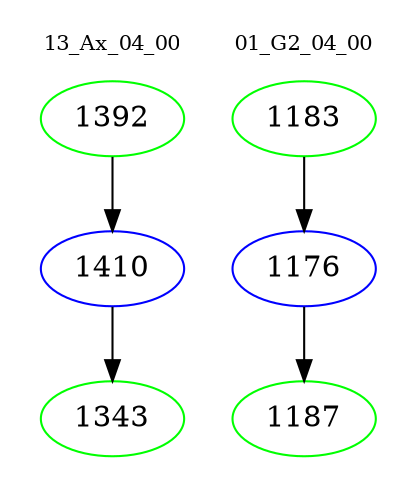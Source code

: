 digraph{
subgraph cluster_0 {
color = white
label = "13_Ax_04_00";
fontsize=10;
T0_1392 [label="1392", color="green"]
T0_1392 -> T0_1410 [color="black"]
T0_1410 [label="1410", color="blue"]
T0_1410 -> T0_1343 [color="black"]
T0_1343 [label="1343", color="green"]
}
subgraph cluster_1 {
color = white
label = "01_G2_04_00";
fontsize=10;
T1_1183 [label="1183", color="green"]
T1_1183 -> T1_1176 [color="black"]
T1_1176 [label="1176", color="blue"]
T1_1176 -> T1_1187 [color="black"]
T1_1187 [label="1187", color="green"]
}
}
